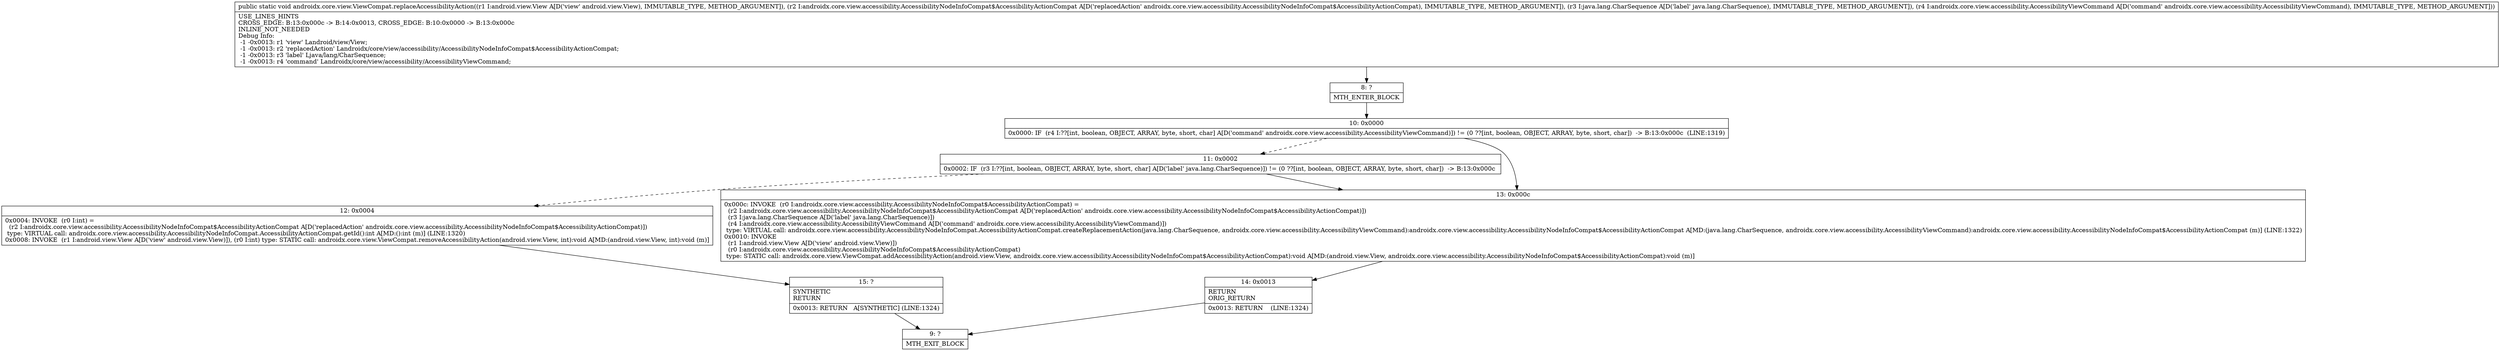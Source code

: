 digraph "CFG forandroidx.core.view.ViewCompat.replaceAccessibilityAction(Landroid\/view\/View;Landroidx\/core\/view\/accessibility\/AccessibilityNodeInfoCompat$AccessibilityActionCompat;Ljava\/lang\/CharSequence;Landroidx\/core\/view\/accessibility\/AccessibilityViewCommand;)V" {
Node_8 [shape=record,label="{8\:\ ?|MTH_ENTER_BLOCK\l}"];
Node_10 [shape=record,label="{10\:\ 0x0000|0x0000: IF  (r4 I:??[int, boolean, OBJECT, ARRAY, byte, short, char] A[D('command' androidx.core.view.accessibility.AccessibilityViewCommand)]) != (0 ??[int, boolean, OBJECT, ARRAY, byte, short, char])  \-\> B:13:0x000c  (LINE:1319)\l}"];
Node_11 [shape=record,label="{11\:\ 0x0002|0x0002: IF  (r3 I:??[int, boolean, OBJECT, ARRAY, byte, short, char] A[D('label' java.lang.CharSequence)]) != (0 ??[int, boolean, OBJECT, ARRAY, byte, short, char])  \-\> B:13:0x000c \l}"];
Node_12 [shape=record,label="{12\:\ 0x0004|0x0004: INVOKE  (r0 I:int) = \l  (r2 I:androidx.core.view.accessibility.AccessibilityNodeInfoCompat$AccessibilityActionCompat A[D('replacedAction' androidx.core.view.accessibility.AccessibilityNodeInfoCompat$AccessibilityActionCompat)])\l type: VIRTUAL call: androidx.core.view.accessibility.AccessibilityNodeInfoCompat.AccessibilityActionCompat.getId():int A[MD:():int (m)] (LINE:1320)\l0x0008: INVOKE  (r1 I:android.view.View A[D('view' android.view.View)]), (r0 I:int) type: STATIC call: androidx.core.view.ViewCompat.removeAccessibilityAction(android.view.View, int):void A[MD:(android.view.View, int):void (m)]\l}"];
Node_15 [shape=record,label="{15\:\ ?|SYNTHETIC\lRETURN\l|0x0013: RETURN   A[SYNTHETIC] (LINE:1324)\l}"];
Node_9 [shape=record,label="{9\:\ ?|MTH_EXIT_BLOCK\l}"];
Node_13 [shape=record,label="{13\:\ 0x000c|0x000c: INVOKE  (r0 I:androidx.core.view.accessibility.AccessibilityNodeInfoCompat$AccessibilityActionCompat) = \l  (r2 I:androidx.core.view.accessibility.AccessibilityNodeInfoCompat$AccessibilityActionCompat A[D('replacedAction' androidx.core.view.accessibility.AccessibilityNodeInfoCompat$AccessibilityActionCompat)])\l  (r3 I:java.lang.CharSequence A[D('label' java.lang.CharSequence)])\l  (r4 I:androidx.core.view.accessibility.AccessibilityViewCommand A[D('command' androidx.core.view.accessibility.AccessibilityViewCommand)])\l type: VIRTUAL call: androidx.core.view.accessibility.AccessibilityNodeInfoCompat.AccessibilityActionCompat.createReplacementAction(java.lang.CharSequence, androidx.core.view.accessibility.AccessibilityViewCommand):androidx.core.view.accessibility.AccessibilityNodeInfoCompat$AccessibilityActionCompat A[MD:(java.lang.CharSequence, androidx.core.view.accessibility.AccessibilityViewCommand):androidx.core.view.accessibility.AccessibilityNodeInfoCompat$AccessibilityActionCompat (m)] (LINE:1322)\l0x0010: INVOKE  \l  (r1 I:android.view.View A[D('view' android.view.View)])\l  (r0 I:androidx.core.view.accessibility.AccessibilityNodeInfoCompat$AccessibilityActionCompat)\l type: STATIC call: androidx.core.view.ViewCompat.addAccessibilityAction(android.view.View, androidx.core.view.accessibility.AccessibilityNodeInfoCompat$AccessibilityActionCompat):void A[MD:(android.view.View, androidx.core.view.accessibility.AccessibilityNodeInfoCompat$AccessibilityActionCompat):void (m)]\l}"];
Node_14 [shape=record,label="{14\:\ 0x0013|RETURN\lORIG_RETURN\l|0x0013: RETURN    (LINE:1324)\l}"];
MethodNode[shape=record,label="{public static void androidx.core.view.ViewCompat.replaceAccessibilityAction((r1 I:android.view.View A[D('view' android.view.View), IMMUTABLE_TYPE, METHOD_ARGUMENT]), (r2 I:androidx.core.view.accessibility.AccessibilityNodeInfoCompat$AccessibilityActionCompat A[D('replacedAction' androidx.core.view.accessibility.AccessibilityNodeInfoCompat$AccessibilityActionCompat), IMMUTABLE_TYPE, METHOD_ARGUMENT]), (r3 I:java.lang.CharSequence A[D('label' java.lang.CharSequence), IMMUTABLE_TYPE, METHOD_ARGUMENT]), (r4 I:androidx.core.view.accessibility.AccessibilityViewCommand A[D('command' androidx.core.view.accessibility.AccessibilityViewCommand), IMMUTABLE_TYPE, METHOD_ARGUMENT]))  | USE_LINES_HINTS\lCROSS_EDGE: B:13:0x000c \-\> B:14:0x0013, CROSS_EDGE: B:10:0x0000 \-\> B:13:0x000c\lINLINE_NOT_NEEDED\lDebug Info:\l  \-1 \-0x0013: r1 'view' Landroid\/view\/View;\l  \-1 \-0x0013: r2 'replacedAction' Landroidx\/core\/view\/accessibility\/AccessibilityNodeInfoCompat$AccessibilityActionCompat;\l  \-1 \-0x0013: r3 'label' Ljava\/lang\/CharSequence;\l  \-1 \-0x0013: r4 'command' Landroidx\/core\/view\/accessibility\/AccessibilityViewCommand;\l}"];
MethodNode -> Node_8;Node_8 -> Node_10;
Node_10 -> Node_11[style=dashed];
Node_10 -> Node_13;
Node_11 -> Node_12[style=dashed];
Node_11 -> Node_13;
Node_12 -> Node_15;
Node_15 -> Node_9;
Node_13 -> Node_14;
Node_14 -> Node_9;
}


